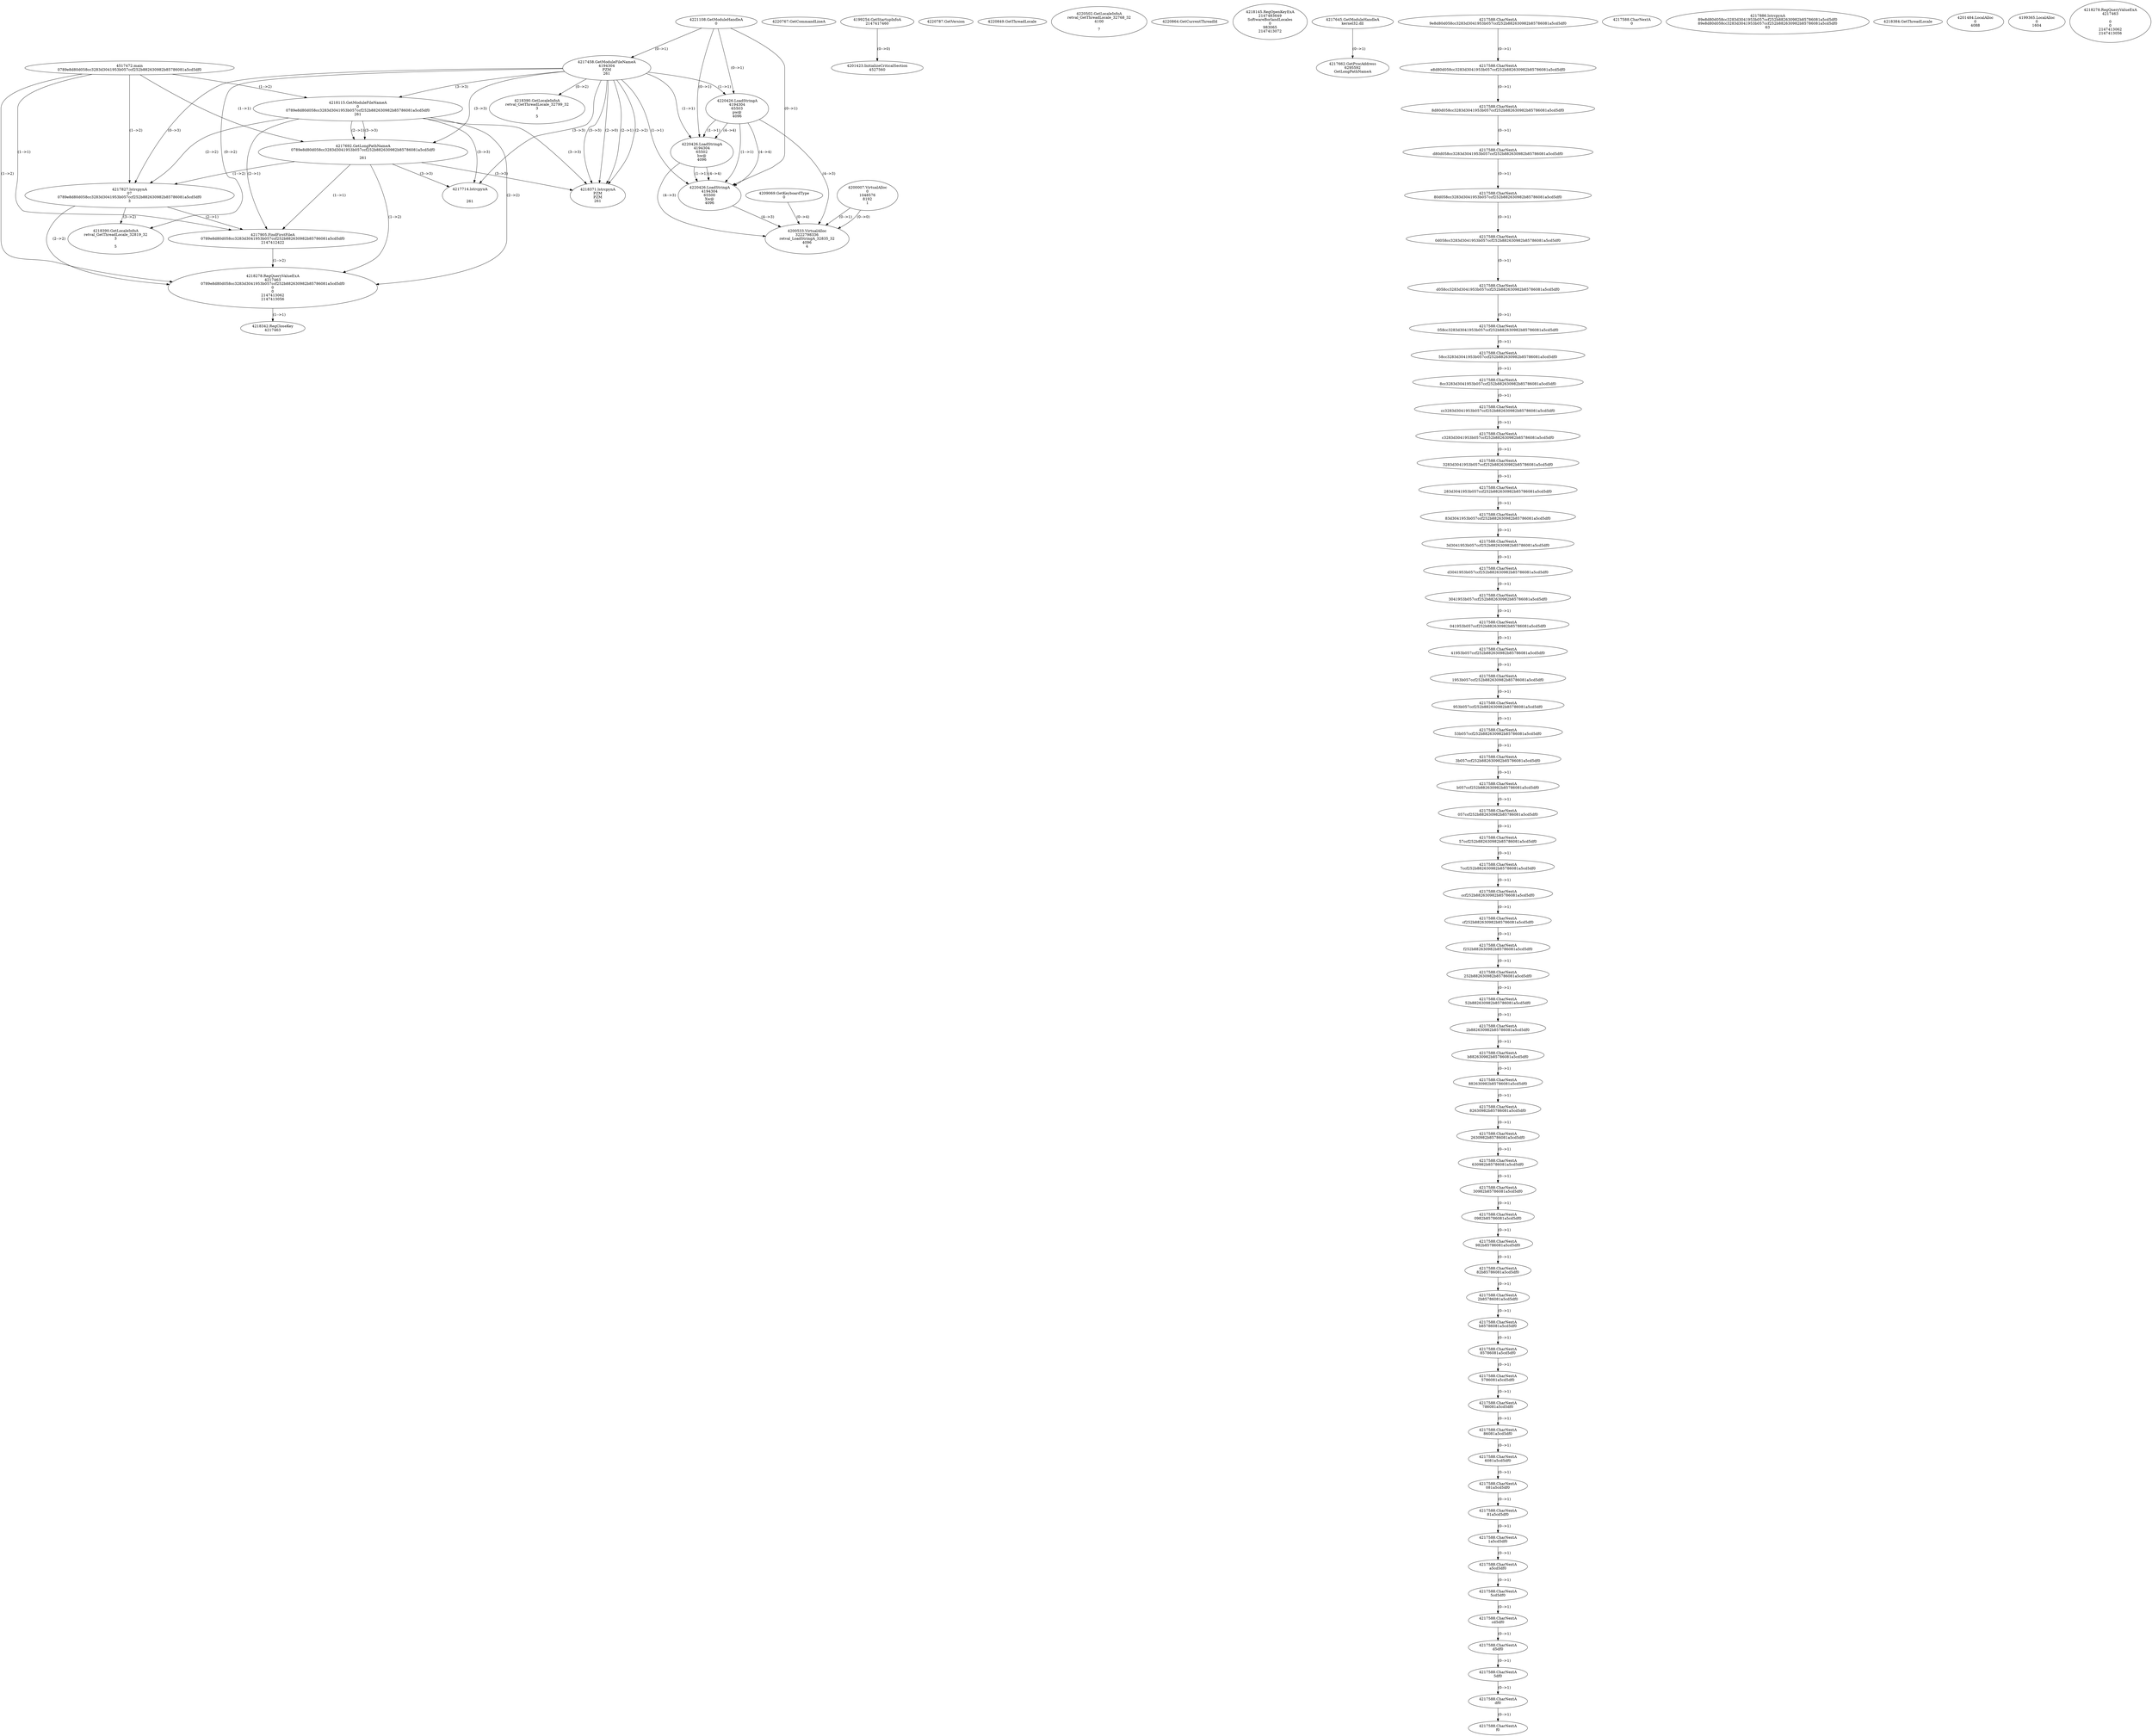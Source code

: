 // Global SCDG with merge call
digraph {
	0 [label="4517472.main
0789e8d80d058cc3283d3041953b057ccf252b882630982b85786081a5cd5df0"]
	1 [label="4221108.GetModuleHandleA
0"]
	2 [label="4209069.GetKeyboardType
0"]
	3 [label="4220767.GetCommandLineA
"]
	4 [label="4199254.GetStartupInfoA
2147417460"]
	5 [label="4220787.GetVersion
"]
	6 [label="4220849.GetThreadLocale
"]
	7 [label="4220502.GetLocaleInfoA
retval_GetThreadLocale_32768_32
4100

7"]
	8 [label="4220864.GetCurrentThreadId
"]
	9 [label="4217458.GetModuleFileNameA
4194304
PZM
261"]
	1 -> 9 [label="(0-->1)"]
	10 [label="4218115.GetModuleFileNameA
0
0789e8d80d058cc3283d3041953b057ccf252b882630982b85786081a5cd5df0
261"]
	0 -> 10 [label="(1-->2)"]
	9 -> 10 [label="(3-->3)"]
	11 [label="4218145.RegOpenKeyExA
2147483649
Software\Borland\Locales
0
983065
2147413072"]
	12 [label="4217645.GetModuleHandleA
kernel32.dll"]
	13 [label="4217662.GetProcAddress
6295592
GetLongPathNameA"]
	12 -> 13 [label="(0-->1)"]
	14 [label="4217692.GetLongPathNameA
0789e8d80d058cc3283d3041953b057ccf252b882630982b85786081a5cd5df0

261"]
	0 -> 14 [label="(1-->1)"]
	10 -> 14 [label="(2-->1)"]
	9 -> 14 [label="(3-->3)"]
	10 -> 14 [label="(3-->3)"]
	15 [label="4217827.lstrcpynA
07
0789e8d80d058cc3283d3041953b057ccf252b882630982b85786081a5cd5df0
3"]
	0 -> 15 [label="(1-->2)"]
	10 -> 15 [label="(2-->2)"]
	14 -> 15 [label="(1-->2)"]
	9 -> 15 [label="(0-->3)"]
	16 [label="4217588.CharNextA
9e8d80d058cc3283d3041953b057ccf252b882630982b85786081a5cd5df0"]
	17 [label="4217588.CharNextA
e8d80d058cc3283d3041953b057ccf252b882630982b85786081a5cd5df0"]
	16 -> 17 [label="(0-->1)"]
	18 [label="4217588.CharNextA
8d80d058cc3283d3041953b057ccf252b882630982b85786081a5cd5df0"]
	17 -> 18 [label="(0-->1)"]
	19 [label="4217588.CharNextA
d80d058cc3283d3041953b057ccf252b882630982b85786081a5cd5df0"]
	18 -> 19 [label="(0-->1)"]
	20 [label="4217588.CharNextA
80d058cc3283d3041953b057ccf252b882630982b85786081a5cd5df0"]
	19 -> 20 [label="(0-->1)"]
	21 [label="4217588.CharNextA
0d058cc3283d3041953b057ccf252b882630982b85786081a5cd5df0"]
	20 -> 21 [label="(0-->1)"]
	22 [label="4217588.CharNextA
d058cc3283d3041953b057ccf252b882630982b85786081a5cd5df0"]
	21 -> 22 [label="(0-->1)"]
	23 [label="4217588.CharNextA
058cc3283d3041953b057ccf252b882630982b85786081a5cd5df0"]
	22 -> 23 [label="(0-->1)"]
	24 [label="4217588.CharNextA
58cc3283d3041953b057ccf252b882630982b85786081a5cd5df0"]
	23 -> 24 [label="(0-->1)"]
	25 [label="4217588.CharNextA
8cc3283d3041953b057ccf252b882630982b85786081a5cd5df0"]
	24 -> 25 [label="(0-->1)"]
	26 [label="4217588.CharNextA
cc3283d3041953b057ccf252b882630982b85786081a5cd5df0"]
	25 -> 26 [label="(0-->1)"]
	27 [label="4217588.CharNextA
c3283d3041953b057ccf252b882630982b85786081a5cd5df0"]
	26 -> 27 [label="(0-->1)"]
	28 [label="4217588.CharNextA
3283d3041953b057ccf252b882630982b85786081a5cd5df0"]
	27 -> 28 [label="(0-->1)"]
	29 [label="4217588.CharNextA
283d3041953b057ccf252b882630982b85786081a5cd5df0"]
	28 -> 29 [label="(0-->1)"]
	30 [label="4217588.CharNextA
83d3041953b057ccf252b882630982b85786081a5cd5df0"]
	29 -> 30 [label="(0-->1)"]
	31 [label="4217588.CharNextA
3d3041953b057ccf252b882630982b85786081a5cd5df0"]
	30 -> 31 [label="(0-->1)"]
	32 [label="4217588.CharNextA
d3041953b057ccf252b882630982b85786081a5cd5df0"]
	31 -> 32 [label="(0-->1)"]
	33 [label="4217588.CharNextA
3041953b057ccf252b882630982b85786081a5cd5df0"]
	32 -> 33 [label="(0-->1)"]
	34 [label="4217588.CharNextA
041953b057ccf252b882630982b85786081a5cd5df0"]
	33 -> 34 [label="(0-->1)"]
	35 [label="4217588.CharNextA
41953b057ccf252b882630982b85786081a5cd5df0"]
	34 -> 35 [label="(0-->1)"]
	36 [label="4217588.CharNextA
1953b057ccf252b882630982b85786081a5cd5df0"]
	35 -> 36 [label="(0-->1)"]
	37 [label="4217588.CharNextA
953b057ccf252b882630982b85786081a5cd5df0"]
	36 -> 37 [label="(0-->1)"]
	38 [label="4217588.CharNextA
53b057ccf252b882630982b85786081a5cd5df0"]
	37 -> 38 [label="(0-->1)"]
	39 [label="4217588.CharNextA
3b057ccf252b882630982b85786081a5cd5df0"]
	38 -> 39 [label="(0-->1)"]
	40 [label="4217588.CharNextA
b057ccf252b882630982b85786081a5cd5df0"]
	39 -> 40 [label="(0-->1)"]
	41 [label="4217588.CharNextA
057ccf252b882630982b85786081a5cd5df0"]
	40 -> 41 [label="(0-->1)"]
	42 [label="4217588.CharNextA
57ccf252b882630982b85786081a5cd5df0"]
	41 -> 42 [label="(0-->1)"]
	43 [label="4217588.CharNextA
7ccf252b882630982b85786081a5cd5df0"]
	42 -> 43 [label="(0-->1)"]
	44 [label="4217588.CharNextA
ccf252b882630982b85786081a5cd5df0"]
	43 -> 44 [label="(0-->1)"]
	45 [label="4217588.CharNextA
cf252b882630982b85786081a5cd5df0"]
	44 -> 45 [label="(0-->1)"]
	46 [label="4217588.CharNextA
f252b882630982b85786081a5cd5df0"]
	45 -> 46 [label="(0-->1)"]
	47 [label="4217588.CharNextA
252b882630982b85786081a5cd5df0"]
	46 -> 47 [label="(0-->1)"]
	48 [label="4217588.CharNextA
52b882630982b85786081a5cd5df0"]
	47 -> 48 [label="(0-->1)"]
	49 [label="4217588.CharNextA
2b882630982b85786081a5cd5df0"]
	48 -> 49 [label="(0-->1)"]
	50 [label="4217588.CharNextA
b882630982b85786081a5cd5df0"]
	49 -> 50 [label="(0-->1)"]
	51 [label="4217588.CharNextA
882630982b85786081a5cd5df0"]
	50 -> 51 [label="(0-->1)"]
	52 [label="4217588.CharNextA
82630982b85786081a5cd5df0"]
	51 -> 52 [label="(0-->1)"]
	53 [label="4217588.CharNextA
2630982b85786081a5cd5df0"]
	52 -> 53 [label="(0-->1)"]
	54 [label="4217588.CharNextA
630982b85786081a5cd5df0"]
	53 -> 54 [label="(0-->1)"]
	55 [label="4217588.CharNextA
30982b85786081a5cd5df0"]
	54 -> 55 [label="(0-->1)"]
	56 [label="4217588.CharNextA
0982b85786081a5cd5df0"]
	55 -> 56 [label="(0-->1)"]
	57 [label="4217588.CharNextA
982b85786081a5cd5df0"]
	56 -> 57 [label="(0-->1)"]
	58 [label="4217588.CharNextA
82b85786081a5cd5df0"]
	57 -> 58 [label="(0-->1)"]
	59 [label="4217588.CharNextA
2b85786081a5cd5df0"]
	58 -> 59 [label="(0-->1)"]
	60 [label="4217588.CharNextA
b85786081a5cd5df0"]
	59 -> 60 [label="(0-->1)"]
	61 [label="4217588.CharNextA
85786081a5cd5df0"]
	60 -> 61 [label="(0-->1)"]
	62 [label="4217588.CharNextA
5786081a5cd5df0"]
	61 -> 62 [label="(0-->1)"]
	63 [label="4217588.CharNextA
786081a5cd5df0"]
	62 -> 63 [label="(0-->1)"]
	64 [label="4217588.CharNextA
86081a5cd5df0"]
	63 -> 64 [label="(0-->1)"]
	65 [label="4217588.CharNextA
6081a5cd5df0"]
	64 -> 65 [label="(0-->1)"]
	66 [label="4217588.CharNextA
081a5cd5df0"]
	65 -> 66 [label="(0-->1)"]
	67 [label="4217588.CharNextA
81a5cd5df0"]
	66 -> 67 [label="(0-->1)"]
	68 [label="4217588.CharNextA
1a5cd5df0"]
	67 -> 68 [label="(0-->1)"]
	69 [label="4217588.CharNextA
a5cd5df0"]
	68 -> 69 [label="(0-->1)"]
	70 [label="4217588.CharNextA
5cd5df0"]
	69 -> 70 [label="(0-->1)"]
	71 [label="4217588.CharNextA
cd5df0"]
	70 -> 71 [label="(0-->1)"]
	72 [label="4217588.CharNextA
d5df0"]
	71 -> 72 [label="(0-->1)"]
	73 [label="4217588.CharNextA
5df0"]
	72 -> 73 [label="(0-->1)"]
	74 [label="4217588.CharNextA
df0"]
	73 -> 74 [label="(0-->1)"]
	75 [label="4217588.CharNextA
f0"]
	74 -> 75 [label="(0-->1)"]
	76 [label="4217588.CharNextA
0"]
	77 [label="4217886.lstrcpynA
89e8d80d058cc3283d3041953b057ccf252b882630982b85786081a5cd5df0
89e8d80d058cc3283d3041953b057ccf252b882630982b85786081a5cd5df0
63"]
	78 [label="4217905.FindFirstFileA
0789e8d80d058cc3283d3041953b057ccf252b882630982b85786081a5cd5df0
2147412422"]
	0 -> 78 [label="(1-->1)"]
	10 -> 78 [label="(2-->1)"]
	14 -> 78 [label="(1-->1)"]
	15 -> 78 [label="(2-->1)"]
	79 [label="4218278.RegQueryValueExA
4217463
0789e8d80d058cc3283d3041953b057ccf252b882630982b85786081a5cd5df0
0
0
2147413062
2147413056"]
	0 -> 79 [label="(1-->2)"]
	10 -> 79 [label="(2-->2)"]
	14 -> 79 [label="(1-->2)"]
	15 -> 79 [label="(2-->2)"]
	78 -> 79 [label="(1-->2)"]
	80 [label="4218342.RegCloseKey
4217463"]
	79 -> 80 [label="(1-->1)"]
	81 [label="4218371.lstrcpynA
PZM
PZM
261"]
	9 -> 81 [label="(2-->1)"]
	9 -> 81 [label="(2-->2)"]
	9 -> 81 [label="(3-->3)"]
	10 -> 81 [label="(3-->3)"]
	14 -> 81 [label="(3-->3)"]
	9 -> 81 [label="(2-->0)"]
	82 [label="4218384.GetThreadLocale
"]
	83 [label="4218390.GetLocaleInfoA
retval_GetThreadLocale_32819_32
3

5"]
	9 -> 83 [label="(0-->2)"]
	15 -> 83 [label="(3-->2)"]
	84 [label="4220426.LoadStringA
4194304
65503
pw@
4096"]
	1 -> 84 [label="(0-->1)"]
	9 -> 84 [label="(1-->1)"]
	85 [label="4220426.LoadStringA
4194304
65502
hw@
4096"]
	1 -> 85 [label="(0-->1)"]
	9 -> 85 [label="(1-->1)"]
	84 -> 85 [label="(1-->1)"]
	84 -> 85 [label="(4-->4)"]
	86 [label="4220426.LoadStringA
4194304
65500
Xw@
4096"]
	1 -> 86 [label="(0-->1)"]
	9 -> 86 [label="(1-->1)"]
	84 -> 86 [label="(1-->1)"]
	85 -> 86 [label="(1-->1)"]
	84 -> 86 [label="(4-->4)"]
	85 -> 86 [label="(4-->4)"]
	87 [label="4201423.InitializeCriticalSection
4527560"]
	4 -> 87 [label="(0-->0)"]
	88 [label="4201484.LocalAlloc
0
4088"]
	89 [label="4200007.VirtualAlloc
0
1048576
8192
1"]
	90 [label="4199365.LocalAlloc
0
1604"]
	91 [label="4200533.VirtualAlloc
3222798336
retval_LoadStringA_32835_32
4096
4"]
	89 -> 91 [label="(0-->1)"]
	84 -> 91 [label="(4-->3)"]
	85 -> 91 [label="(4-->3)"]
	86 -> 91 [label="(4-->3)"]
	2 -> 91 [label="(0-->4)"]
	89 -> 91 [label="(0-->0)"]
	92 [label="4217714.lstrcpynA


261"]
	9 -> 92 [label="(3-->3)"]
	10 -> 92 [label="(3-->3)"]
	14 -> 92 [label="(3-->3)"]
	93 [label="4218278.RegQueryValueExA
4217463

0
0
2147413062
2147413056"]
	94 [label="4218390.GetLocaleInfoA
retval_GetThreadLocale_32799_32
3

5"]
	9 -> 94 [label="(0-->2)"]
}
